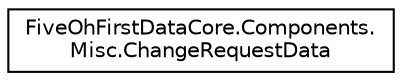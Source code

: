 digraph "Graphical Class Hierarchy"
{
 // LATEX_PDF_SIZE
  edge [fontname="Helvetica",fontsize="10",labelfontname="Helvetica",labelfontsize="10"];
  node [fontname="Helvetica",fontsize="10",shape=record];
  rankdir="LR";
  Node0 [label="FiveOhFirstDataCore.Components.\lMisc.ChangeRequestData",height=0.2,width=0.4,color="black", fillcolor="white", style="filled",URL="$class_five_oh_first_data_core_1_1_components_1_1_misc_1_1_change_request_data.html",tooltip=" "];
}
